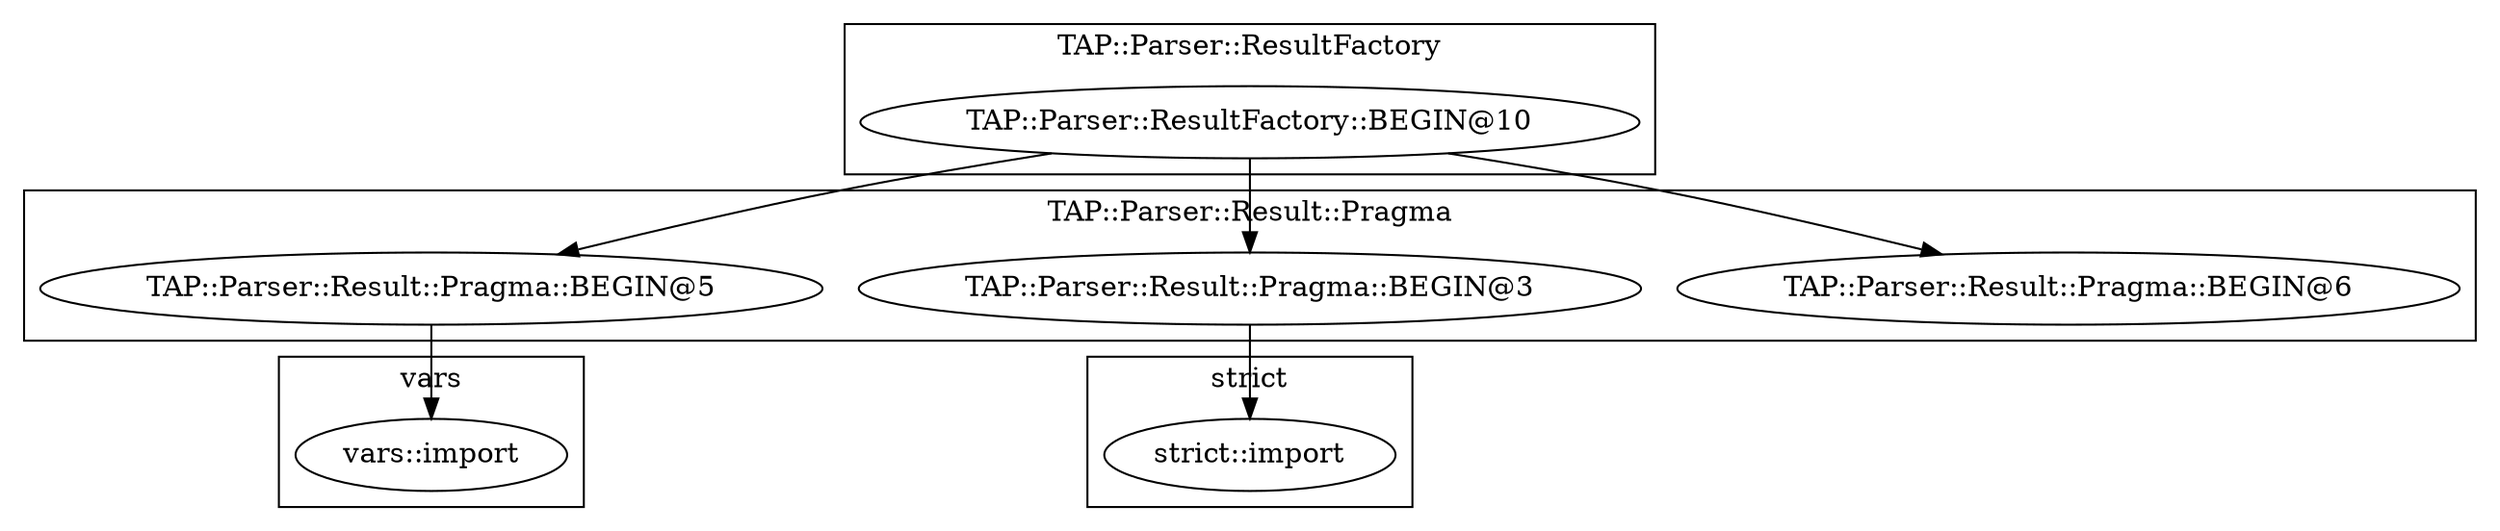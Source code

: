 digraph {
graph [overlap=false]
subgraph cluster_TAP_Parser_ResultFactory {
	label="TAP::Parser::ResultFactory";
	"TAP::Parser::ResultFactory::BEGIN@10";
}
subgraph cluster_vars {
	label="vars";
	"vars::import";
}
subgraph cluster_strict {
	label="strict";
	"strict::import";
}
subgraph cluster_TAP_Parser_Result_Pragma {
	label="TAP::Parser::Result::Pragma";
	"TAP::Parser::Result::Pragma::BEGIN@6";
	"TAP::Parser::Result::Pragma::BEGIN@5";
	"TAP::Parser::Result::Pragma::BEGIN@3";
}
"TAP::Parser::ResultFactory::BEGIN@10" -> "TAP::Parser::Result::Pragma::BEGIN@6";
"TAP::Parser::ResultFactory::BEGIN@10" -> "TAP::Parser::Result::Pragma::BEGIN@3";
"TAP::Parser::Result::Pragma::BEGIN@5" -> "vars::import";
"TAP::Parser::ResultFactory::BEGIN@10" -> "TAP::Parser::Result::Pragma::BEGIN@5";
"TAP::Parser::Result::Pragma::BEGIN@3" -> "strict::import";
}
